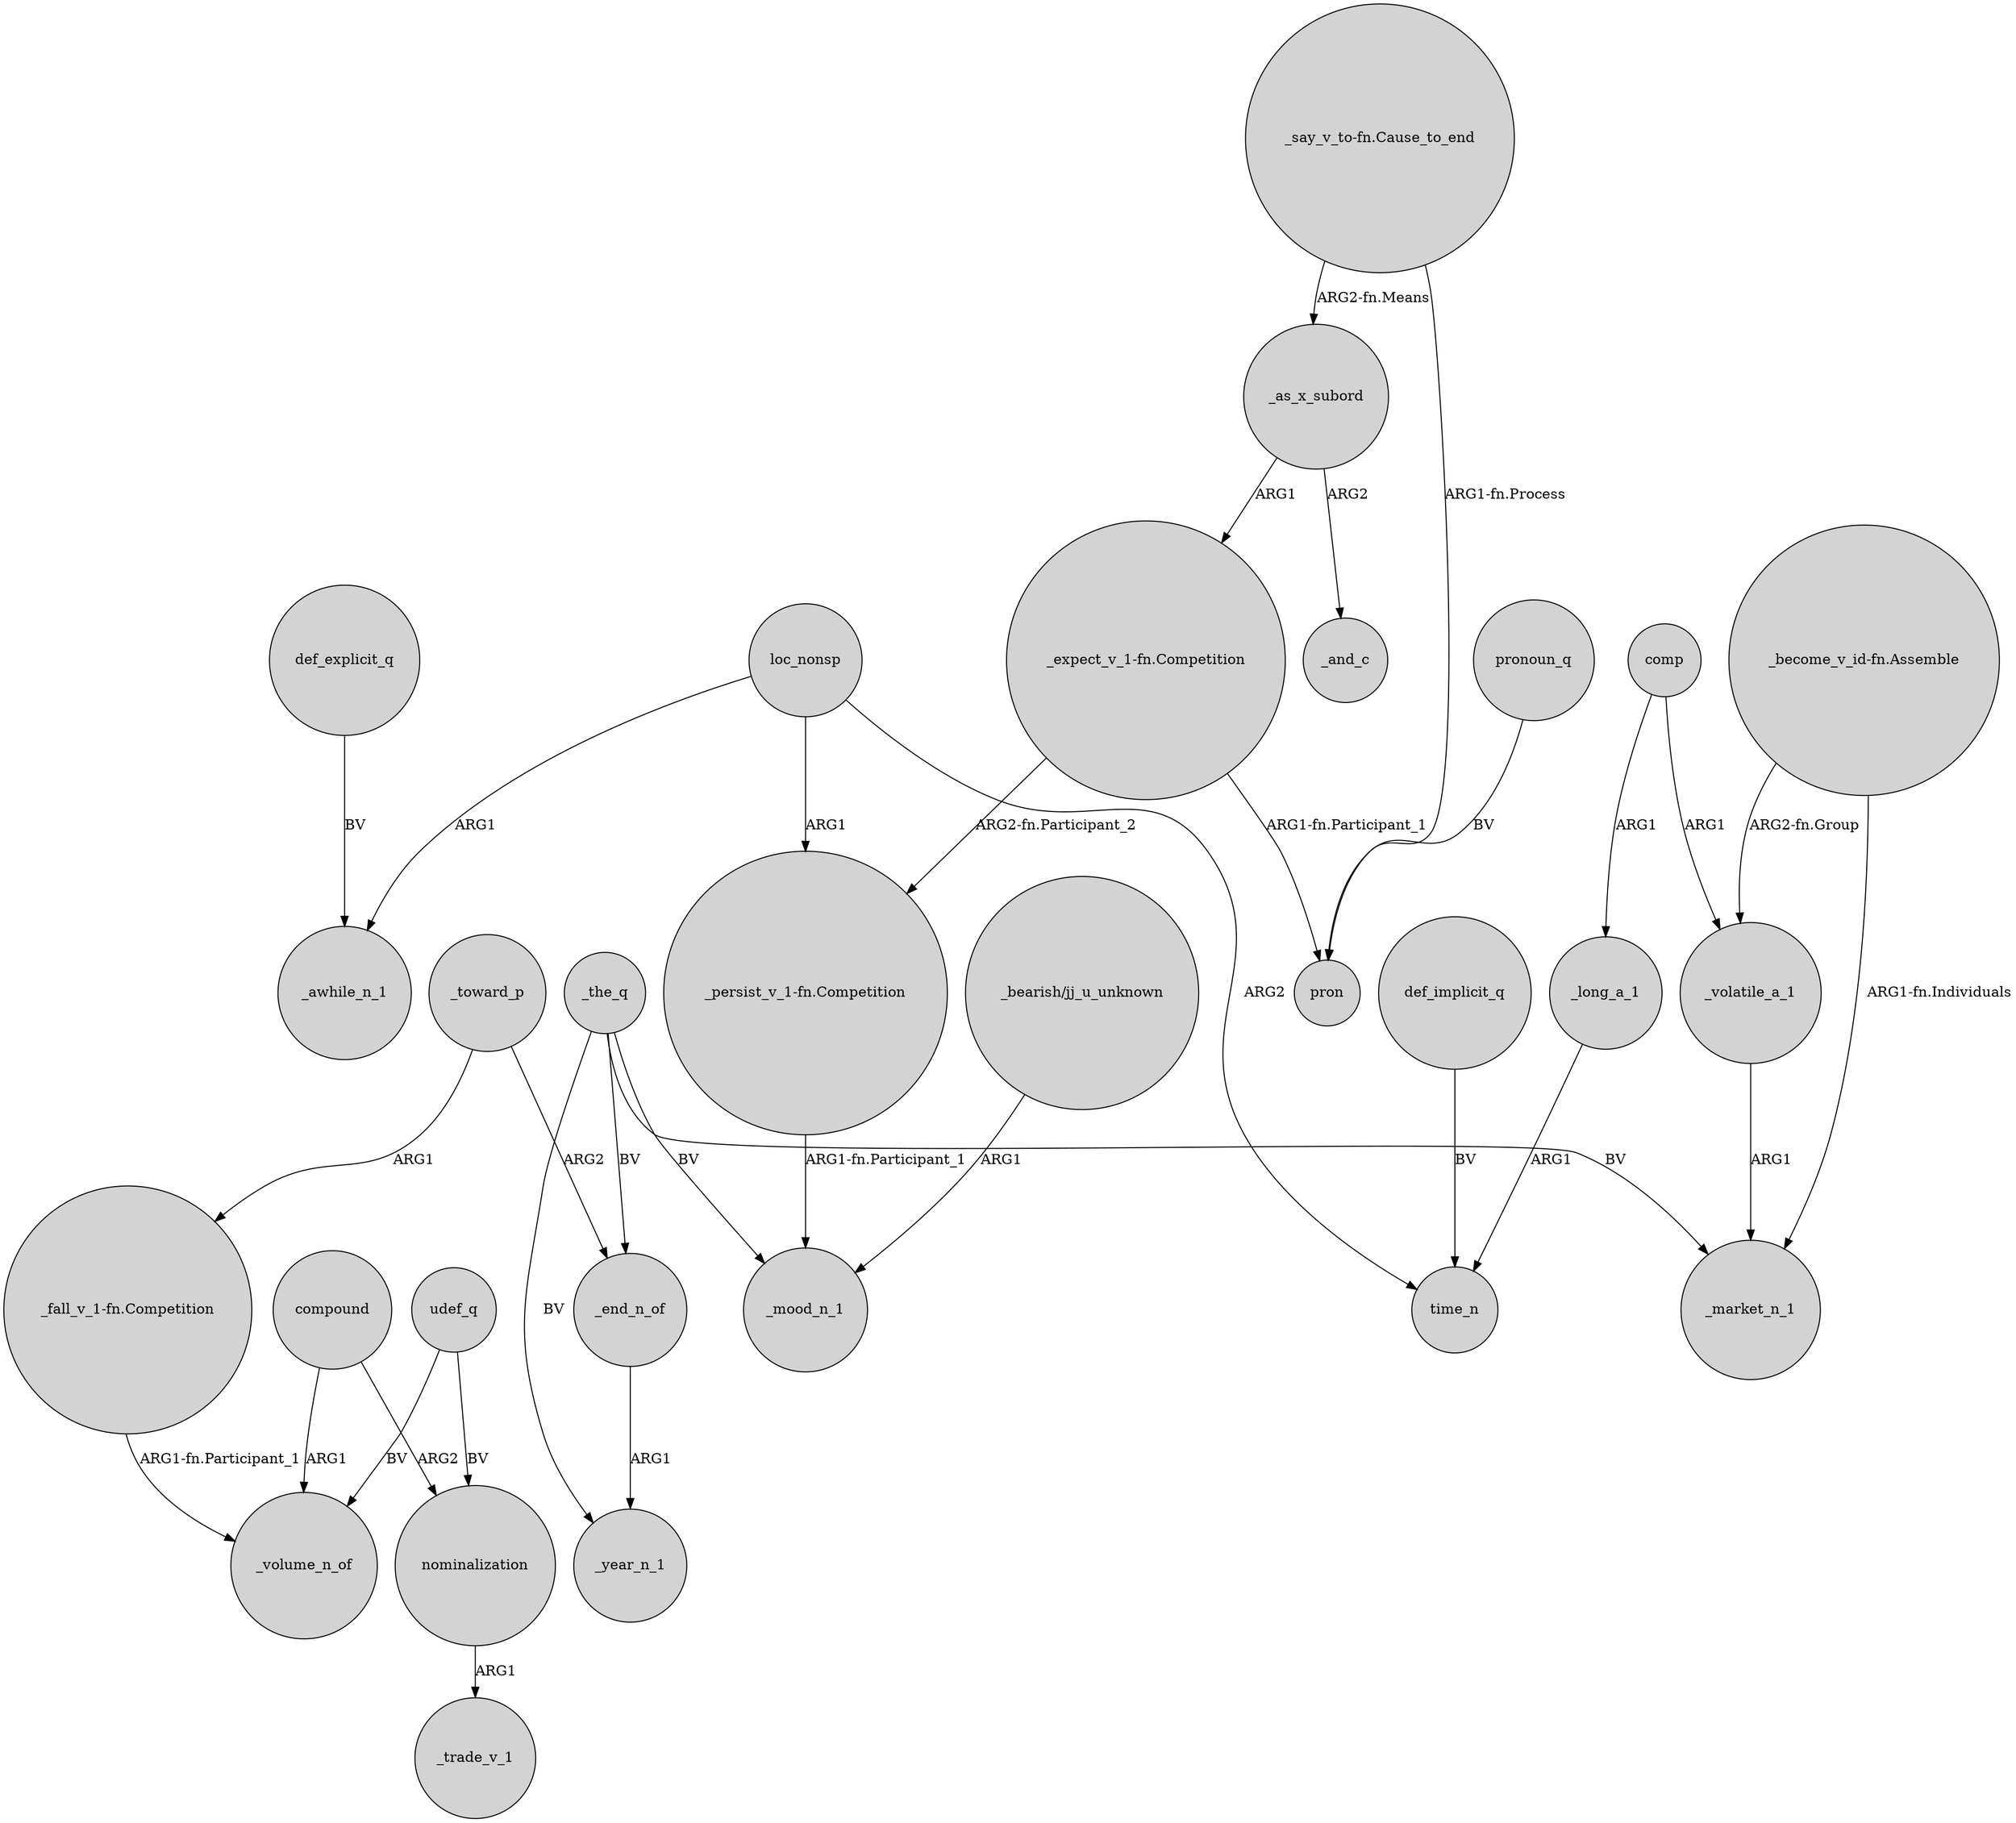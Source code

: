 digraph {
	node [shape=circle style=filled]
	_the_q -> _mood_n_1 [label=BV]
	"_become_v_id-fn.Assemble" -> _volatile_a_1 [label="ARG2-fn.Group"]
	compound -> _volume_n_of [label=ARG1]
	_toward_p -> "_fall_v_1-fn.Competition" [label=ARG1]
	_volatile_a_1 -> _market_n_1 [label=ARG1]
	"_persist_v_1-fn.Competition" -> _mood_n_1 [label="ARG1-fn.Participant_1"]
	comp -> _volatile_a_1 [label=ARG1]
	"_fall_v_1-fn.Competition" -> _volume_n_of [label="ARG1-fn.Participant_1"]
	udef_q -> nominalization [label=BV]
	loc_nonsp -> "_persist_v_1-fn.Competition" [label=ARG1]
	udef_q -> _volume_n_of [label=BV]
	_as_x_subord -> _and_c [label=ARG2]
	def_explicit_q -> _awhile_n_1 [label=BV]
	"_say_v_to-fn.Cause_to_end" -> pron [label="ARG1-fn.Process"]
	_the_q -> _market_n_1 [label=BV]
	compound -> nominalization [label=ARG2]
	loc_nonsp -> _awhile_n_1 [label=ARG1]
	pronoun_q -> pron [label=BV]
	"_expect_v_1-fn.Competition" -> pron [label="ARG1-fn.Participant_1"]
	comp -> _long_a_1 [label=ARG1]
	_toward_p -> _end_n_of [label=ARG2]
	_the_q -> _year_n_1 [label=BV]
	_as_x_subord -> "_expect_v_1-fn.Competition" [label=ARG1]
	"_expect_v_1-fn.Competition" -> "_persist_v_1-fn.Competition" [label="ARG2-fn.Participant_2"]
	_long_a_1 -> time_n [label=ARG1]
	"_become_v_id-fn.Assemble" -> _market_n_1 [label="ARG1-fn.Individuals"]
	loc_nonsp -> time_n [label=ARG2]
	_end_n_of -> _year_n_1 [label=ARG1]
	"_bearish/jj_u_unknown" -> _mood_n_1 [label=ARG1]
	"_say_v_to-fn.Cause_to_end" -> _as_x_subord [label="ARG2-fn.Means"]
	_the_q -> _end_n_of [label=BV]
	def_implicit_q -> time_n [label=BV]
	nominalization -> _trade_v_1 [label=ARG1]
}
